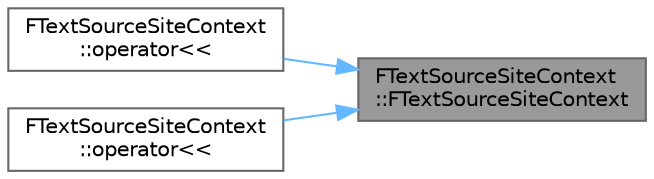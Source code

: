 digraph "FTextSourceSiteContext::FTextSourceSiteContext"
{
 // INTERACTIVE_SVG=YES
 // LATEX_PDF_SIZE
  bgcolor="transparent";
  edge [fontname=Helvetica,fontsize=10,labelfontname=Helvetica,labelfontsize=10];
  node [fontname=Helvetica,fontsize=10,shape=box,height=0.2,width=0.4];
  rankdir="RL";
  Node1 [id="Node000001",label="FTextSourceSiteContext\l::FTextSourceSiteContext",height=0.2,width=0.4,color="gray40", fillcolor="grey60", style="filled", fontcolor="black",tooltip=" "];
  Node1 -> Node2 [id="edge1_Node000001_Node000002",dir="back",color="steelblue1",style="solid",tooltip=" "];
  Node2 [id="Node000002",label="FTextSourceSiteContext\l::operator\<\<",height=0.2,width=0.4,color="grey40", fillcolor="white", style="filled",URL="$de/d0b/structFTextSourceSiteContext.html#a48d2fe7840523d2ed8975a272c273fb7",tooltip=" "];
  Node1 -> Node3 [id="edge2_Node000001_Node000003",dir="back",color="steelblue1",style="solid",tooltip=" "];
  Node3 [id="Node000003",label="FTextSourceSiteContext\l::operator\<\<",height=0.2,width=0.4,color="grey40", fillcolor="white", style="filled",URL="$de/d0b/structFTextSourceSiteContext.html#a1725df301fec09b71ff24a665516bca2",tooltip=" "];
}
